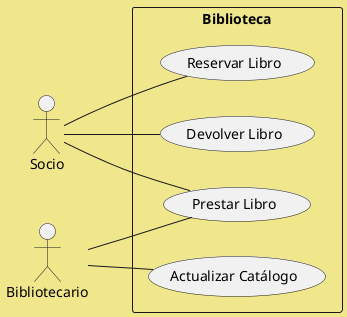 @startuml
left to right direction
skinparam BackgroundColor Khaki
actor :Socio:
actor :Bibliotecario:
rectangle Biblioteca {
    usecase "Reservar Libro" as reserva
    usecase "Prestar Libro" as prestamo
    usecase "Devolver Libro" as devolucion
    usecase "Actualizar Catálogo" as actualizar
}
:Socio: -- reserva
:Socio: -- prestamo
:Socio: -- devolucion
:Bibliotecario: -- prestamo
:Bibliotecario: -- actualizar
@enduml